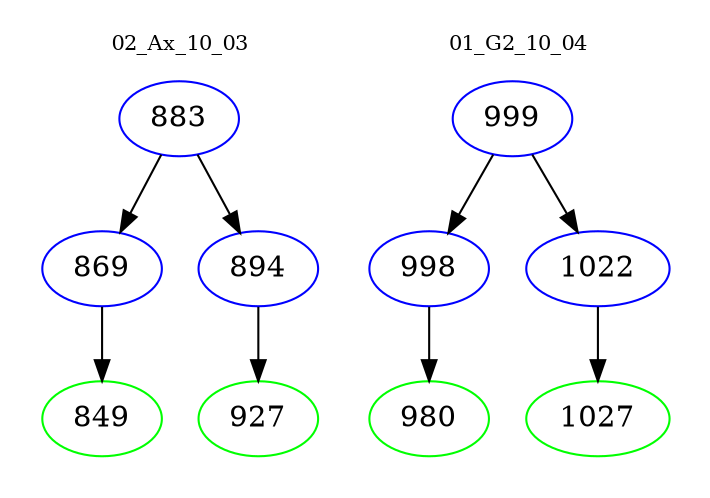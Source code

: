 digraph{
subgraph cluster_0 {
color = white
label = "02_Ax_10_03";
fontsize=10;
T0_883 [label="883", color="blue"]
T0_883 -> T0_869 [color="black"]
T0_869 [label="869", color="blue"]
T0_869 -> T0_849 [color="black"]
T0_849 [label="849", color="green"]
T0_883 -> T0_894 [color="black"]
T0_894 [label="894", color="blue"]
T0_894 -> T0_927 [color="black"]
T0_927 [label="927", color="green"]
}
subgraph cluster_1 {
color = white
label = "01_G2_10_04";
fontsize=10;
T1_999 [label="999", color="blue"]
T1_999 -> T1_998 [color="black"]
T1_998 [label="998", color="blue"]
T1_998 -> T1_980 [color="black"]
T1_980 [label="980", color="green"]
T1_999 -> T1_1022 [color="black"]
T1_1022 [label="1022", color="blue"]
T1_1022 -> T1_1027 [color="black"]
T1_1027 [label="1027", color="green"]
}
}
